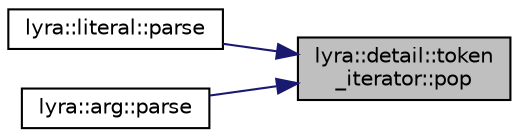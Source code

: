 digraph "lyra::detail::token_iterator::pop"
{
 // INTERACTIVE_SVG=YES
 // LATEX_PDF_SIZE
  edge [fontname="Helvetica",fontsize="10",labelfontname="Helvetica",labelfontsize="10"];
  node [fontname="Helvetica",fontsize="10",shape=record];
  rankdir="RL";
  Node1 [label="lyra::detail::token\l_iterator::pop",height=0.2,width=0.4,color="black", fillcolor="grey75", style="filled", fontcolor="black",tooltip=" "];
  Node1 -> Node2 [dir="back",color="midnightblue",fontsize="10",style="solid",fontname="Helvetica"];
  Node2 [label="lyra::literal::parse",height=0.2,width=0.4,color="black", fillcolor="white", style="filled",URL="$classlyra_1_1literal.html#a0b616706829da82299d42c4a188d6408",tooltip=" "];
  Node1 -> Node3 [dir="back",color="midnightblue",fontsize="10",style="solid",fontname="Helvetica"];
  Node3 [label="lyra::arg::parse",height=0.2,width=0.4,color="black", fillcolor="white", style="filled",URL="$classlyra_1_1arg.html#a027ca631a2fe3824db141195371b0349",tooltip=" "];
}

